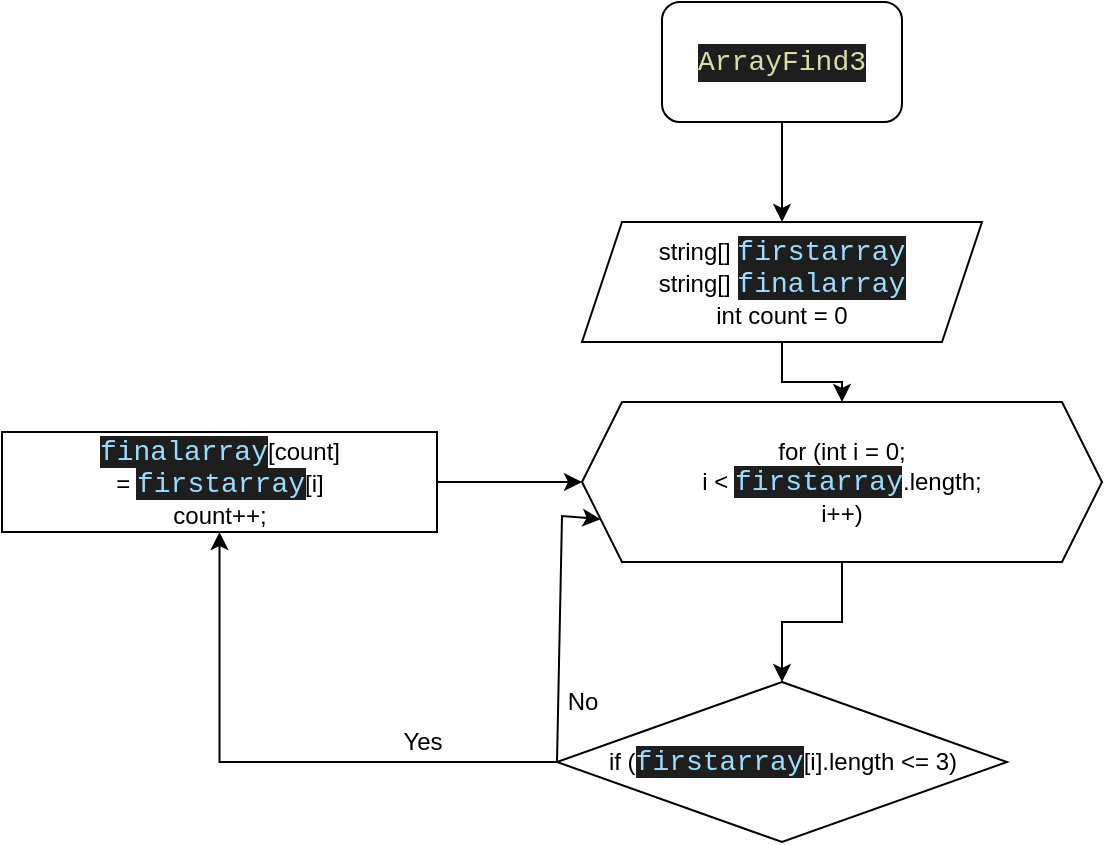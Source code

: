 <mxfile version="20.6.2" type="device"><diagram id="6YwQQIW8eCQRHDkm4CSs" name="Page-1"><mxGraphModel dx="700" dy="833" grid="1" gridSize="10" guides="1" tooltips="1" connect="1" arrows="1" fold="1" page="1" pageScale="1" pageWidth="827" pageHeight="1169" math="0" shadow="0"><root><mxCell id="0"/><mxCell id="1" parent="0"/><mxCell id="DnkCzbvQFBXvj7n7dTfT-9" value="" style="edgeStyle=orthogonalEdgeStyle;rounded=0;orthogonalLoop=1;jettySize=auto;html=1;" parent="1" source="DnkCzbvQFBXvj7n7dTfT-1" target="DnkCzbvQFBXvj7n7dTfT-2" edge="1"><mxGeometry relative="1" as="geometry"/></mxCell><mxCell id="DnkCzbvQFBXvj7n7dTfT-1" value="&lt;div style=&quot;color: rgb(212, 212, 212); background-color: rgb(30, 30, 30); font-family: Consolas, &amp;quot;Courier New&amp;quot;, monospace; font-size: 14px; line-height: 19px;&quot;&gt;&lt;span style=&quot;color: #dcdcaa;&quot;&gt;ArrayFind3&lt;/span&gt;&lt;/div&gt;" style="rounded=1;whiteSpace=wrap;html=1;" parent="1" vertex="1"><mxGeometry x="330" y="10" width="120" height="60" as="geometry"/></mxCell><mxCell id="DnkCzbvQFBXvj7n7dTfT-8" value="" style="edgeStyle=orthogonalEdgeStyle;rounded=0;orthogonalLoop=1;jettySize=auto;html=1;" parent="1" source="DnkCzbvQFBXvj7n7dTfT-2" target="DnkCzbvQFBXvj7n7dTfT-3" edge="1"><mxGeometry relative="1" as="geometry"/></mxCell><mxCell id="DnkCzbvQFBXvj7n7dTfT-2" value="string[]&amp;nbsp;&lt;span style=&quot;color: rgb(156, 220, 254); background-color: rgb(30, 30, 30); font-family: Consolas, &amp;quot;Courier New&amp;quot;, monospace; font-size: 14px;&quot;&gt;firstarray&lt;/span&gt;&lt;br&gt;string[]&amp;nbsp;&lt;span style=&quot;color: rgb(156, 220, 254); background-color: rgb(30, 30, 30); font-family: Consolas, &amp;quot;Courier New&amp;quot;, monospace; font-size: 14px;&quot;&gt;finalarray&lt;/span&gt;&lt;br&gt;int count = 0" style="shape=parallelogram;perimeter=parallelogramPerimeter;whiteSpace=wrap;html=1;fixedSize=1;" parent="1" vertex="1"><mxGeometry x="290" y="120" width="200" height="60" as="geometry"/></mxCell><mxCell id="DnkCzbvQFBXvj7n7dTfT-7" value="" style="edgeStyle=orthogonalEdgeStyle;rounded=0;orthogonalLoop=1;jettySize=auto;html=1;" parent="1" source="DnkCzbvQFBXvj7n7dTfT-3" target="DnkCzbvQFBXvj7n7dTfT-4" edge="1"><mxGeometry relative="1" as="geometry"/></mxCell><mxCell id="DnkCzbvQFBXvj7n7dTfT-3" value="for (int i = 0;&lt;br&gt;i &amp;lt;&amp;nbsp;&lt;span style=&quot;color: rgb(156, 220, 254); font-family: Consolas, &amp;quot;Courier New&amp;quot;, monospace; font-size: 14px; background-color: rgb(30, 30, 30);&quot;&gt;firstarray&lt;/span&gt;.length;&lt;br&gt;i++)" style="shape=hexagon;perimeter=hexagonPerimeter2;whiteSpace=wrap;html=1;fixedSize=1;" parent="1" vertex="1"><mxGeometry x="290" y="210" width="260" height="80" as="geometry"/></mxCell><mxCell id="B7fp_Nzf1htRCQnwWERk-2" value="" style="edgeStyle=orthogonalEdgeStyle;rounded=0;orthogonalLoop=1;jettySize=auto;html=1;" parent="1" source="DnkCzbvQFBXvj7n7dTfT-4" target="DnkCzbvQFBXvj7n7dTfT-5" edge="1"><mxGeometry relative="1" as="geometry"/></mxCell><mxCell id="DnkCzbvQFBXvj7n7dTfT-4" value="if (&lt;span style=&quot;color: rgb(156, 220, 254); font-family: Consolas, &amp;quot;Courier New&amp;quot;, monospace; font-size: 14px; background-color: rgb(30, 30, 30);&quot;&gt;firstarray&lt;/span&gt;[i].length &amp;lt;= 3)" style="rhombus;whiteSpace=wrap;html=1;" parent="1" vertex="1"><mxGeometry x="277.5" y="350" width="225" height="80" as="geometry"/></mxCell><mxCell id="DnkCzbvQFBXvj7n7dTfT-17" value="" style="edgeStyle=orthogonalEdgeStyle;rounded=0;orthogonalLoop=1;jettySize=auto;html=1;" parent="1" source="DnkCzbvQFBXvj7n7dTfT-5" target="DnkCzbvQFBXvj7n7dTfT-3" edge="1"><mxGeometry relative="1" as="geometry"/></mxCell><mxCell id="DnkCzbvQFBXvj7n7dTfT-5" value="&lt;span style=&quot;color: rgb(156, 220, 254); font-family: Consolas, &amp;quot;Courier New&amp;quot;, monospace; font-size: 14px; background-color: rgb(30, 30, 30);&quot;&gt;finalarray&lt;/span&gt;[count] =&amp;nbsp;&lt;span style=&quot;color: rgb(156, 220, 254); font-family: Consolas, &amp;quot;Courier New&amp;quot;, monospace; font-size: 14px; background-color: rgb(30, 30, 30);&quot;&gt;firstarray&lt;/span&gt;[i]&lt;br&gt;count++;" style="whiteSpace=wrap;html=1;" parent="1" vertex="1"><mxGeometry y="225" width="217.5" height="50" as="geometry"/></mxCell><mxCell id="B7fp_Nzf1htRCQnwWERk-4" value="" style="endArrow=classic;html=1;rounded=0;exitX=0;exitY=0.5;exitDx=0;exitDy=0;entryX=0;entryY=0.75;entryDx=0;entryDy=0;" parent="1" source="DnkCzbvQFBXvj7n7dTfT-4" target="DnkCzbvQFBXvj7n7dTfT-3" edge="1"><mxGeometry width="50" height="50" relative="1" as="geometry"><mxPoint x="510" y="260" as="sourcePoint"/><mxPoint x="350" y="275" as="targetPoint"/><Array as="points"><mxPoint x="280" y="267"/></Array></mxGeometry></mxCell><mxCell id="B7fp_Nzf1htRCQnwWERk-6" value="Yes" style="text;html=1;align=center;verticalAlign=middle;resizable=0;points=[];autosize=1;strokeColor=none;fillColor=none;" parent="1" vertex="1"><mxGeometry x="190" y="370" width="40" height="20" as="geometry"/></mxCell><mxCell id="B7fp_Nzf1htRCQnwWERk-10" value="No" style="text;html=1;align=center;verticalAlign=middle;resizable=0;points=[];autosize=1;strokeColor=none;fillColor=none;" parent="1" vertex="1"><mxGeometry x="275" y="350" width="30" height="20" as="geometry"/></mxCell></root></mxGraphModel></diagram></mxfile>